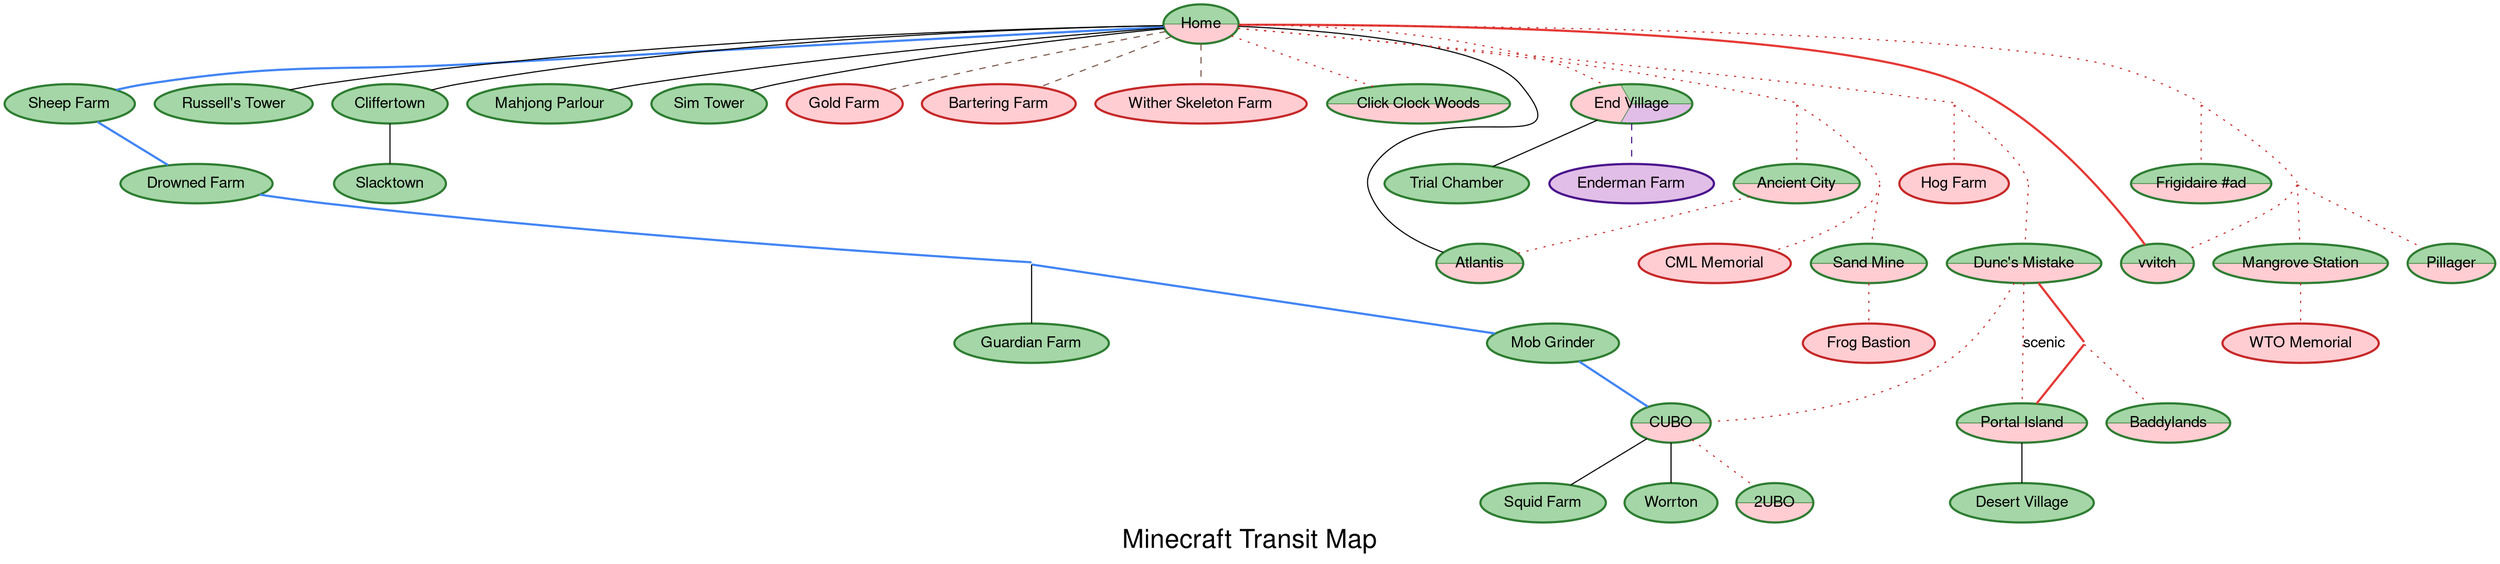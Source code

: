 digraph MinecraftRailMap {
    // Set global graph, node, and edge attributes for a consistent look
    graph [
        bb="0,0,20,40",
        overlap="scale",
        bgcolor="white",
        fontname="Helvetica,Arial,sans-serif",
        label="Minecraft Transit Map",
        fontcolor="black",
        fontsize=24
    ];
    node [
        fontname="Helvetica,Arial,sans-serif",
        style=filled,
        fontcolor="black",
        penwidth=2
    ];
    edge [
        fontname="Helvetica,Arial,sans-serif",
        color="black"
    ];

    // == OVERWORLD NODES ==
    // Nodes are colored in shades of green to represent the Overworld.
    node [color="#2E7D32", fillcolor="#A5D6A7"];
    Sheep_Farm [label="Sheep Farm"];
    Drowned_Farm [label="Drowned Farm"];
    Mob_Grinder [label="Mob Grinder"];
    Guardian_Farm [label="Guardian Farm"];
    Russells_Tower [label="Russell's Tower"];
    Cliffertown [label="Cliffertown"];
    Mahjong_Parlour [label="Mahjong Parlour"];
    Desert_Village [label="Desert Village"];
    Trial_Chamber [label="Trial Chamber"];
    Slacktown [label="Slacktown"];
    Sim_Tower [label="Sim Tower"];
    Squid_Farm [label="Squid Farm"];
    Worrton [label="Worrton"];

    // == NETHER NODES ==
    node [color="#C62828", fillcolor="#FFCDD2"];
    Gold_Farm [label="Gold Farm"];
    Bartering_Farm [label="Bartering Farm"];
    Wither_Skeleton_Farm [label="Wither Skeleton Farm"];
    Hog_Farm [label="Hog Farm"];
    CML_Memorial [label="CML Memorial"];
    Frog [label="Frog Bastion"];
    WTO_Memorial [label="WTO Memorial"];

    // == THE END NODES ==
    node [color="#4A148C", fillcolor="#E1BEE7"];
    Enderman_Farm [label="Enderman Farm"];

    // == DUAL-DIMENSION NODES ==
    node [style=wedged, penwidth=2, shape=ellipse];
    Home [label="Home", color="#2E7D32", fillcolor="#A5D6A7:#FFCDD2"];
    Baddylands [label="Baddylands", color="#2E7D32", fillcolor="#A5D6A7:#FFCDD2"];
    Portal_Island [label="Portal Island", color="#2E7D32", fillcolor="#A5D6A7:#FFCDD2"];
    _2UBO [label="2UBO", color="#2E7D32", fillcolor="#A5D6A7:#FFCDD2"];
    Pale_Oak_Forest [label="Click Clock Woods", color="#2E7D32", fillcolor="#A5D6A7:#FFCDD2"];
    Atlantis [label="Atlantis", color="#2E7D32", fillcolor="#A5D6A7:#FFCDD2"];
    CUBO [label="CUBO", color="#2E7D32", fillcolor="#A5D6A7:#FFCDD2"];
    Sand_Mine [label="Sand Mine", color="#2E7D32", fillcolor="#A5D6A7:#FFCDD2"];
    Ancient_City [label="Ancient City", color="#2E7D32", fillcolor="#A5D6A7:#FFCDD2"];
    Duncs_Mistake [label="Dunc's Mistake", color="#2E7D32", fillcolor="#A5D6A7:#FFCDD2"];
    Frigidaire_ad [label="Frigidaire #ad", color="#2E7D32", fillcolor="#A5D6A7:#FFCDD2"];
    Pillager [label="Pillager", color="#2E7D32", fillcolor="#A5D6A7:#FFCDD2"];
    Mangrove_Station [label="Mangrove Station", color="#2E7D32", fillcolor="#A5D6A7:#FFCDD2"];
    vvitch [label="vvitch", color="#2E7D32", fillcolor="#A5D6A7:#FFCDD2"];

    // == TRI-DIMENSION NODES ==
    End_Village [label="End Village", style=wedged, penwidth=2, shape=ellipse, color="#2E7D32", fillcolor="#A5D6A7:#FFCDD2:#E1BEE7"];

    // Invisible junction nodes
    node [style=invis, shape=point, width=0, height=0, label=""];
    Junction1;
    Junction2;
    Junction3;
    Junction4;
    Junction5;
    Junction6;
    Junction7;
    Junction8;

    // == EDGES / RAIL CONNECTIONS ==
    // Main railroad line
    edge [dir=none, style=bold, color="#4285F4"];
    Home -> Sheep_Farm;
    Sheep_Farm -> Drowned_Farm;
    Drowned_Farm -> Junction1;
    Junction1 -> Mob_Grinder;
    Mob_Grinder -> CUBO;

    // Spur lines
    edge [dir=none, style="", color="black"];
    Junction1 -> Guardian_Farm;
    Home -> Russells_Tower;
    Home -> Cliffertown;
    Cliffertown -> Slacktown;
    Home -> Mahjong_Parlour;
    Home -> Sim_Tower;
    Portal_Island -> Desert_Village;
    End_Village -> Trial_Chamber;
    Home -> Atlantis; // New Overworld route
    CUBO -> Squid_Farm;
    CUBO -> Worrton;

    // Nether rail (connects directly to Home)
    edge [dir=none, style=dotted, color="#C62828"];
    Home -> Junction2;
    Junction2 -> Hog_Farm;
    Junction2 -> Junction5;
    Junction5 -> Duncs_Mistake;
    Duncs_Mistake -> Portal_Island [label="scenic"]; // Local line
    Duncs_Mistake -> CUBO;
    CUBO -> _2UBO;
    Home -> End_Village;
    Home -> Pale_Oak_Forest;
    Home -> Junction3;
    Junction3 -> Ancient_City;
    Ancient_City -> Atlantis; // Existing Nether route
    Junction3 -> Junction4;
    Junction4 -> CML_Memorial;
    Junction4 -> Sand_Mine;
    Sand_Mine -> Frog;
    Junction6 -> Baddylands;
    Home -> Junction7;
    Junction7 -> Frigidaire_ad;
    Junction7 -> Junction8;
    Junction8 -> vvitch;
    Junction8 -> Mangrove_Station;
    Mangrove_Station -> WTO_Memorial;
    Junction8 -> Pillager;

    // Nether Express Rail
    edge [dir=none, style=bold, color="#E53935"];
    Duncs_Mistake -> Junction6 -> Portal_Island; // Express line
    Home -> vvitch;

    // End rail (connects directly to End Village)
    edge [dir=none, style=dashed, color="#4A148C"];
    End_Village -> Enderman_Farm;

    // Footpath (connects directly to Home)
    edge [dir=none, style=dashed, color="#795548"];
    Home -> Gold_Farm;
    Home -> Bartering_Farm;
    Home -> Wither_Skeleton_Farm;


    
}

